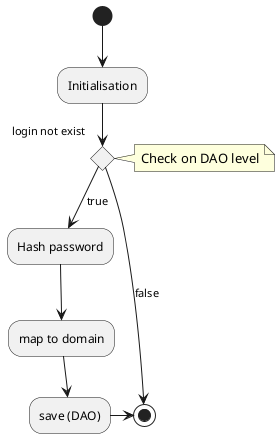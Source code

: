 @startuml
(*) --> "Initialisation"
if "login not exist" then
    note right: Check on DAO level
    -->[true] "Hash password"
    --> "map to domain"
    --> "save (DAO)"
    -> (*)
else
    -->[false] (*)
Endif
@enduml